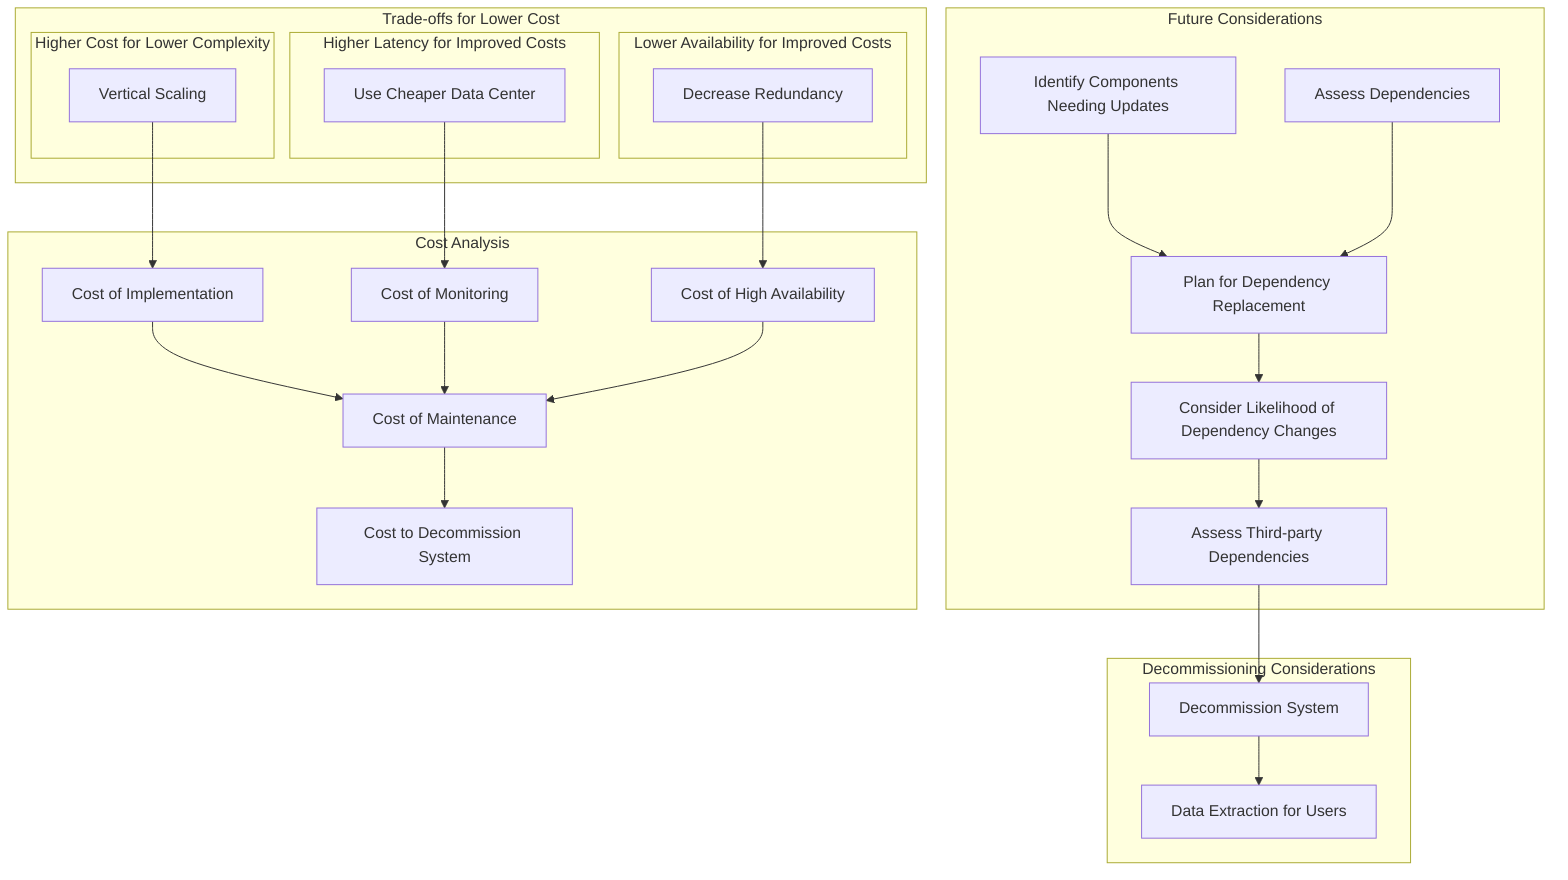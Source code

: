 flowchart TB
    subgraph "Trade-offs for Lower Cost"
        subgraph "Higher Cost for Lower Complexity"
            1[Vertical Scaling]
        end
        subgraph "Lower Availability for Improved Costs"
            2[Decrease Redundancy]
        end
        subgraph "Higher Latency for Improved Costs"
            3[Use Cheaper Data Center]
        end
    end

    subgraph "Cost Analysis"
        4[Cost of Implementation]
        5[Cost of Monitoring]
        6[Cost of High Availability]
        7[Cost of Maintenance]
        8[Cost to Decommission System]
    end

    subgraph "Future Considerations"
        9[Identify Components Needing Updates]
        10[Assess Dependencies]
        11[Plan for Dependency Replacement]
        12[Consider Likelihood of Dependency Changes]
        13[Assess Third-party Dependencies]
    end

    subgraph "Decommissioning Considerations"
        14[Decommission System]
        15[Data Extraction for Users]
    end

    1-->4
    2-->6
    3-->5
    4-->7
    5-->7
    6-->7
    7-->8
    9-->11
    10-->11
    11-->12
    12-->13
    13-->14
    14-->15